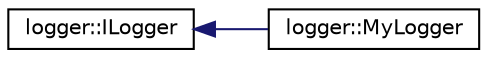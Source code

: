 digraph "Graphical Class Hierarchy"
{
 // LATEX_PDF_SIZE
  edge [fontname="Helvetica",fontsize="10",labelfontname="Helvetica",labelfontsize="10"];
  node [fontname="Helvetica",fontsize="10",shape=record];
  rankdir="LR";
  Node0 [label="logger::ILogger",height=0.2,width=0.4,color="black", fillcolor="white", style="filled",URL="$classlogger_1_1_i_logger.html",tooltip=" "];
  Node0 -> Node1 [dir="back",color="midnightblue",fontsize="10",style="solid",fontname="Helvetica"];
  Node1 [label="logger::MyLogger",height=0.2,width=0.4,color="black", fillcolor="white", style="filled",URL="$classlogger_1_1_my_logger.html",tooltip=" "];
}
